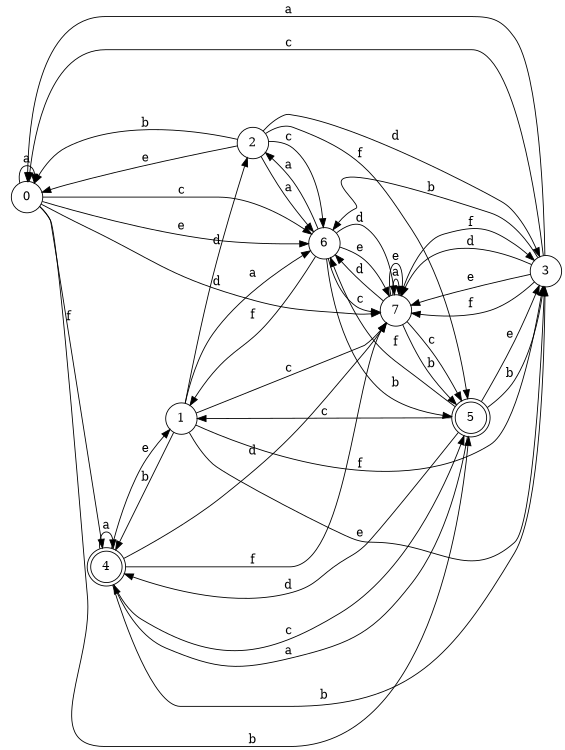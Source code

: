 digraph n7_1 {
__start0 [label="" shape="none"];

rankdir=LR;
size="8,5";

s0 [style="filled", color="black", fillcolor="white" shape="circle", label="0"];
s1 [style="filled", color="black", fillcolor="white" shape="circle", label="1"];
s2 [style="filled", color="black", fillcolor="white" shape="circle", label="2"];
s3 [style="filled", color="black", fillcolor="white" shape="circle", label="3"];
s4 [style="rounded,filled", color="black", fillcolor="white" shape="doublecircle", label="4"];
s5 [style="rounded,filled", color="black", fillcolor="white" shape="doublecircle", label="5"];
s6 [style="filled", color="black", fillcolor="white" shape="circle", label="6"];
s7 [style="filled", color="black", fillcolor="white" shape="circle", label="7"];
s0 -> s0 [label="a"];
s0 -> s5 [label="b"];
s0 -> s6 [label="c"];
s0 -> s7 [label="d"];
s0 -> s6 [label="e"];
s0 -> s4 [label="f"];
s1 -> s6 [label="a"];
s1 -> s4 [label="b"];
s1 -> s7 [label="c"];
s1 -> s2 [label="d"];
s1 -> s3 [label="e"];
s1 -> s3 [label="f"];
s2 -> s6 [label="a"];
s2 -> s0 [label="b"];
s2 -> s6 [label="c"];
s2 -> s3 [label="d"];
s2 -> s0 [label="e"];
s2 -> s5 [label="f"];
s3 -> s0 [label="a"];
s3 -> s6 [label="b"];
s3 -> s0 [label="c"];
s3 -> s7 [label="d"];
s3 -> s7 [label="e"];
s3 -> s7 [label="f"];
s4 -> s4 [label="a"];
s4 -> s3 [label="b"];
s4 -> s5 [label="c"];
s4 -> s7 [label="d"];
s4 -> s1 [label="e"];
s4 -> s7 [label="f"];
s5 -> s4 [label="a"];
s5 -> s3 [label="b"];
s5 -> s1 [label="c"];
s5 -> s4 [label="d"];
s5 -> s3 [label="e"];
s5 -> s6 [label="f"];
s6 -> s2 [label="a"];
s6 -> s5 [label="b"];
s6 -> s7 [label="c"];
s6 -> s7 [label="d"];
s6 -> s7 [label="e"];
s6 -> s1 [label="f"];
s7 -> s7 [label="a"];
s7 -> s5 [label="b"];
s7 -> s5 [label="c"];
s7 -> s6 [label="d"];
s7 -> s7 [label="e"];
s7 -> s3 [label="f"];

}
